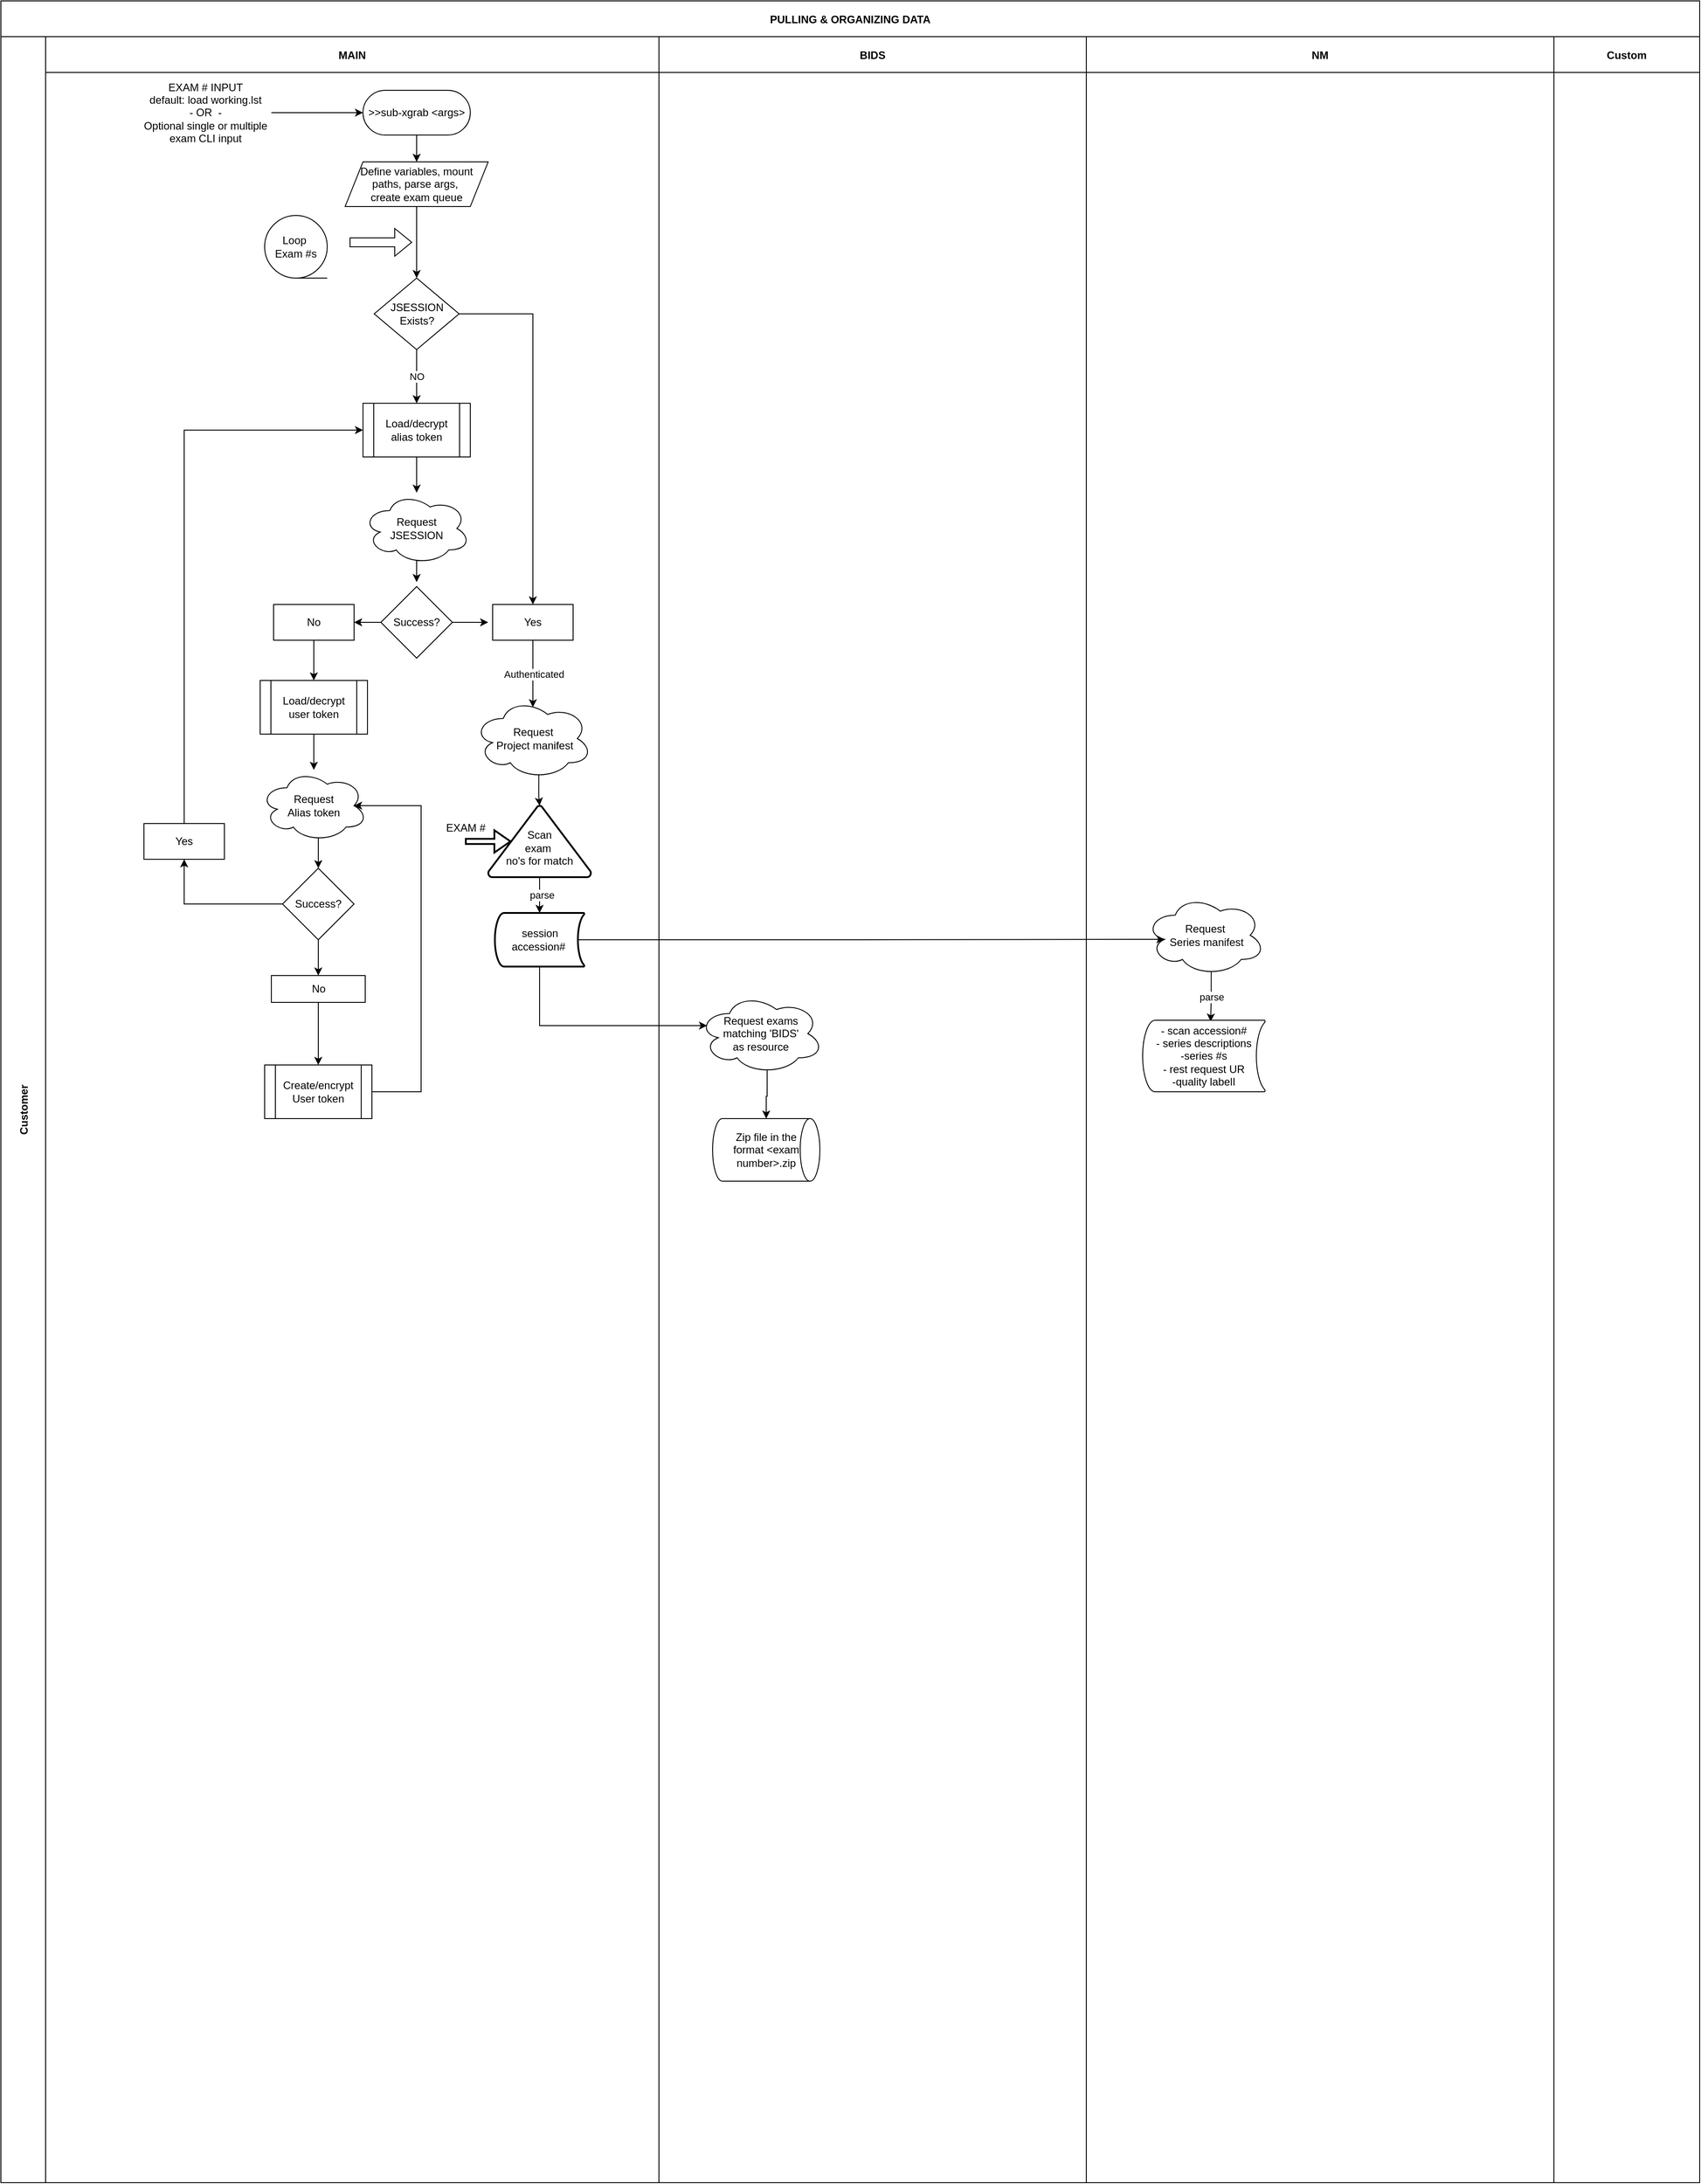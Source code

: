 <mxfile version="16.2.4" type="github">
  <diagram id="kgpKYQtTHZ0yAKxKKP6v" name="Page-1">
    <mxGraphModel dx="1087" dy="824" grid="1" gridSize="10" guides="1" tooltips="1" connect="1" arrows="1" fold="1" page="1" pageScale="1" pageWidth="850" pageHeight="1100" math="0" shadow="0">
      <root>
        <mxCell id="0" />
        <mxCell id="1" parent="0" />
        <mxCell id="3nuBFxr9cyL0pnOWT2aG-1" value="PULLING &amp; ORGANIZING DATA" style="shape=table;childLayout=tableLayout;startSize=40;collapsible=0;recursiveResize=0;expand=0;fillColor=none;fontStyle=1" parent="1" vertex="1">
          <mxGeometry x="60" y="120" width="1900" height="2440" as="geometry" />
        </mxCell>
        <mxCell id="3nuBFxr9cyL0pnOWT2aG-3" value="Customer" style="shape=tableRow;horizontal=0;swimlaneHead=0;swimlaneBody=0;top=0;left=0;bottom=0;right=0;fillColor=none;points=[[0,0.5],[1,0.5]];portConstraint=eastwest;startSize=50;collapsible=0;recursiveResize=0;expand=0;fontStyle=1;" parent="3nuBFxr9cyL0pnOWT2aG-1" vertex="1">
          <mxGeometry y="40" width="1900" height="2400" as="geometry" />
        </mxCell>
        <mxCell id="3nuBFxr9cyL0pnOWT2aG-4" value="MAIN" style="swimlane;swimlaneHead=0;swimlaneBody=0;connectable=0;fillColor=none;startSize=40;collapsible=0;recursiveResize=0;expand=0;fontStyle=1;" parent="3nuBFxr9cyL0pnOWT2aG-3" vertex="1">
          <mxGeometry x="50" width="686" height="2400" as="geometry">
            <mxRectangle width="686" height="2400" as="alternateBounds" />
          </mxGeometry>
        </mxCell>
        <mxCell id="_rgBhPT3cZbGO14gnBDn-51" style="edgeStyle=orthogonalEdgeStyle;rounded=0;orthogonalLoop=1;jettySize=auto;html=1;exitX=0.5;exitY=1;exitDx=0;exitDy=0;entryX=0.5;entryY=0;entryDx=0;entryDy=0;" edge="1" parent="3nuBFxr9cyL0pnOWT2aG-4" source="3nuBFxr9cyL0pnOWT2aG-6" target="_rgBhPT3cZbGO14gnBDn-12">
          <mxGeometry relative="1" as="geometry" />
        </mxCell>
        <mxCell id="3nuBFxr9cyL0pnOWT2aG-6" value="&amp;gt;&amp;gt;sub-xgrab &amp;lt;args&amp;gt;" style="rounded=1;whiteSpace=wrap;html=1;arcSize=50;" parent="3nuBFxr9cyL0pnOWT2aG-4" vertex="1">
          <mxGeometry x="355" y="60" width="120" height="50" as="geometry" />
        </mxCell>
        <mxCell id="_rgBhPT3cZbGO14gnBDn-71" style="edgeStyle=orthogonalEdgeStyle;rounded=0;orthogonalLoop=1;jettySize=auto;html=1;exitX=0.5;exitY=1;exitDx=0;exitDy=0;entryX=0.5;entryY=0;entryDx=0;entryDy=0;" edge="1" parent="3nuBFxr9cyL0pnOWT2aG-4" source="_rgBhPT3cZbGO14gnBDn-12" target="_rgBhPT3cZbGO14gnBDn-70">
          <mxGeometry relative="1" as="geometry" />
        </mxCell>
        <mxCell id="_rgBhPT3cZbGO14gnBDn-12" value="Define variables, mount paths, parse args,&amp;nbsp;&lt;br&gt;create exam &lt;span style=&quot;white-space: pre&quot;&gt;queue&lt;/span&gt;" style="shape=parallelogram;perimeter=parallelogramPerimeter;whiteSpace=wrap;html=1;fixedSize=1;" vertex="1" parent="3nuBFxr9cyL0pnOWT2aG-4">
          <mxGeometry x="335" y="140" width="160" height="50" as="geometry" />
        </mxCell>
        <mxCell id="_rgBhPT3cZbGO14gnBDn-17" style="edgeStyle=orthogonalEdgeStyle;rounded=0;orthogonalLoop=1;jettySize=auto;html=1;exitX=0.5;exitY=1;exitDx=0;exitDy=0;" edge="1" parent="3nuBFxr9cyL0pnOWT2aG-4" source="_rgBhPT3cZbGO14gnBDn-13" target="_rgBhPT3cZbGO14gnBDn-16">
          <mxGeometry relative="1" as="geometry" />
        </mxCell>
        <mxCell id="_rgBhPT3cZbGO14gnBDn-13" value="Load/decrypt alias token" style="shape=process;whiteSpace=wrap;html=1;backgroundOutline=1;" vertex="1" parent="3nuBFxr9cyL0pnOWT2aG-4">
          <mxGeometry x="355" y="410" width="120" height="60" as="geometry" />
        </mxCell>
        <mxCell id="_rgBhPT3cZbGO14gnBDn-25" style="edgeStyle=orthogonalEdgeStyle;rounded=0;orthogonalLoop=1;jettySize=auto;html=1;exitX=0.55;exitY=0.95;exitDx=0;exitDy=0;exitPerimeter=0;entryX=0.5;entryY=0;entryDx=0;entryDy=0;" edge="1" parent="3nuBFxr9cyL0pnOWT2aG-4" source="_rgBhPT3cZbGO14gnBDn-16">
          <mxGeometry relative="1" as="geometry">
            <mxPoint x="415" y="610" as="targetPoint" />
          </mxGeometry>
        </mxCell>
        <mxCell id="_rgBhPT3cZbGO14gnBDn-16" value="Request &lt;br&gt;JSESSION" style="ellipse;shape=cloud;whiteSpace=wrap;html=1;" vertex="1" parent="3nuBFxr9cyL0pnOWT2aG-4">
          <mxGeometry x="355" y="510" width="120" height="80" as="geometry" />
        </mxCell>
        <mxCell id="_rgBhPT3cZbGO14gnBDn-30" style="edgeStyle=orthogonalEdgeStyle;rounded=0;orthogonalLoop=1;jettySize=auto;html=1;exitX=0;exitY=0.5;exitDx=0;exitDy=0;entryX=1;entryY=0.5;entryDx=0;entryDy=0;" edge="1" parent="3nuBFxr9cyL0pnOWT2aG-4" source="_rgBhPT3cZbGO14gnBDn-26" target="_rgBhPT3cZbGO14gnBDn-29">
          <mxGeometry relative="1" as="geometry" />
        </mxCell>
        <mxCell id="_rgBhPT3cZbGO14gnBDn-38" style="edgeStyle=orthogonalEdgeStyle;rounded=0;orthogonalLoop=1;jettySize=auto;html=1;exitX=1;exitY=0.5;exitDx=0;exitDy=0;" edge="1" parent="3nuBFxr9cyL0pnOWT2aG-4" source="_rgBhPT3cZbGO14gnBDn-26">
          <mxGeometry relative="1" as="geometry">
            <mxPoint x="495" y="655" as="targetPoint" />
          </mxGeometry>
        </mxCell>
        <mxCell id="_rgBhPT3cZbGO14gnBDn-26" value="Success?" style="rhombus;whiteSpace=wrap;html=1;" vertex="1" parent="3nuBFxr9cyL0pnOWT2aG-4">
          <mxGeometry x="375" y="615" width="80" height="80" as="geometry" />
        </mxCell>
        <mxCell id="_rgBhPT3cZbGO14gnBDn-32" style="edgeStyle=orthogonalEdgeStyle;rounded=0;orthogonalLoop=1;jettySize=auto;html=1;exitX=0.5;exitY=1;exitDx=0;exitDy=0;entryX=0.5;entryY=0;entryDx=0;entryDy=0;" edge="1" parent="3nuBFxr9cyL0pnOWT2aG-4" source="_rgBhPT3cZbGO14gnBDn-29" target="_rgBhPT3cZbGO14gnBDn-31">
          <mxGeometry relative="1" as="geometry" />
        </mxCell>
        <mxCell id="_rgBhPT3cZbGO14gnBDn-29" value="No" style="rounded=0;whiteSpace=wrap;html=1;" vertex="1" parent="3nuBFxr9cyL0pnOWT2aG-4">
          <mxGeometry x="255" y="635" width="90" height="40" as="geometry" />
        </mxCell>
        <mxCell id="_rgBhPT3cZbGO14gnBDn-34" style="edgeStyle=orthogonalEdgeStyle;rounded=0;orthogonalLoop=1;jettySize=auto;html=1;exitX=0.5;exitY=1;exitDx=0;exitDy=0;" edge="1" parent="3nuBFxr9cyL0pnOWT2aG-4" source="_rgBhPT3cZbGO14gnBDn-31" target="_rgBhPT3cZbGO14gnBDn-33">
          <mxGeometry relative="1" as="geometry" />
        </mxCell>
        <mxCell id="_rgBhPT3cZbGO14gnBDn-31" value="Load/decrypt&lt;br&gt;user token" style="shape=process;whiteSpace=wrap;html=1;backgroundOutline=1;" vertex="1" parent="3nuBFxr9cyL0pnOWT2aG-4">
          <mxGeometry x="240" y="720" width="120" height="60" as="geometry" />
        </mxCell>
        <mxCell id="_rgBhPT3cZbGO14gnBDn-52" style="edgeStyle=orthogonalEdgeStyle;rounded=0;orthogonalLoop=1;jettySize=auto;html=1;exitX=0.55;exitY=0.95;exitDx=0;exitDy=0;exitPerimeter=0;entryX=0.5;entryY=0;entryDx=0;entryDy=0;" edge="1" parent="3nuBFxr9cyL0pnOWT2aG-4" source="_rgBhPT3cZbGO14gnBDn-33" target="_rgBhPT3cZbGO14gnBDn-35">
          <mxGeometry relative="1" as="geometry" />
        </mxCell>
        <mxCell id="_rgBhPT3cZbGO14gnBDn-33" value="Request&lt;br&gt;Alias token" style="ellipse;shape=cloud;whiteSpace=wrap;html=1;" vertex="1" parent="3nuBFxr9cyL0pnOWT2aG-4">
          <mxGeometry x="240" y="820" width="120" height="80" as="geometry" />
        </mxCell>
        <mxCell id="_rgBhPT3cZbGO14gnBDn-44" style="edgeStyle=orthogonalEdgeStyle;rounded=0;orthogonalLoop=1;jettySize=auto;html=1;exitX=0;exitY=0.5;exitDx=0;exitDy=0;entryX=0.5;entryY=1;entryDx=0;entryDy=0;" edge="1" parent="3nuBFxr9cyL0pnOWT2aG-4" source="_rgBhPT3cZbGO14gnBDn-35" target="_rgBhPT3cZbGO14gnBDn-40">
          <mxGeometry relative="1" as="geometry" />
        </mxCell>
        <mxCell id="_rgBhPT3cZbGO14gnBDn-54" style="edgeStyle=orthogonalEdgeStyle;rounded=0;orthogonalLoop=1;jettySize=auto;html=1;exitX=0.5;exitY=1;exitDx=0;exitDy=0;entryX=0.5;entryY=0;entryDx=0;entryDy=0;" edge="1" parent="3nuBFxr9cyL0pnOWT2aG-4" source="_rgBhPT3cZbGO14gnBDn-35" target="_rgBhPT3cZbGO14gnBDn-53">
          <mxGeometry relative="1" as="geometry" />
        </mxCell>
        <mxCell id="_rgBhPT3cZbGO14gnBDn-35" value="Success?" style="rhombus;whiteSpace=wrap;html=1;" vertex="1" parent="3nuBFxr9cyL0pnOWT2aG-4">
          <mxGeometry x="265" y="930" width="80" height="80" as="geometry" />
        </mxCell>
        <mxCell id="_rgBhPT3cZbGO14gnBDn-61" value="Authenticated" style="edgeStyle=orthogonalEdgeStyle;rounded=0;orthogonalLoop=1;jettySize=auto;html=1;exitX=0.5;exitY=1;exitDx=0;exitDy=0;" edge="1" parent="3nuBFxr9cyL0pnOWT2aG-4" source="_rgBhPT3cZbGO14gnBDn-37">
          <mxGeometry relative="1" as="geometry">
            <mxPoint x="545.0" y="750.0" as="targetPoint" />
          </mxGeometry>
        </mxCell>
        <mxCell id="_rgBhPT3cZbGO14gnBDn-37" value="Yes" style="rounded=0;whiteSpace=wrap;html=1;" vertex="1" parent="3nuBFxr9cyL0pnOWT2aG-4">
          <mxGeometry x="500" y="635" width="90" height="40" as="geometry" />
        </mxCell>
        <mxCell id="_rgBhPT3cZbGO14gnBDn-45" style="edgeStyle=orthogonalEdgeStyle;rounded=0;orthogonalLoop=1;jettySize=auto;html=1;exitX=0.5;exitY=0;exitDx=0;exitDy=0;entryX=0;entryY=0.5;entryDx=0;entryDy=0;" edge="1" parent="3nuBFxr9cyL0pnOWT2aG-4" source="_rgBhPT3cZbGO14gnBDn-40" target="_rgBhPT3cZbGO14gnBDn-13">
          <mxGeometry relative="1" as="geometry" />
        </mxCell>
        <mxCell id="_rgBhPT3cZbGO14gnBDn-40" value="Yes" style="rounded=0;whiteSpace=wrap;html=1;" vertex="1" parent="3nuBFxr9cyL0pnOWT2aG-4">
          <mxGeometry x="110" y="880" width="90" height="40" as="geometry" />
        </mxCell>
        <mxCell id="_rgBhPT3cZbGO14gnBDn-57" style="edgeStyle=orthogonalEdgeStyle;rounded=0;orthogonalLoop=1;jettySize=auto;html=1;exitX=0.5;exitY=1;exitDx=0;exitDy=0;entryX=0.5;entryY=0;entryDx=0;entryDy=0;" edge="1" parent="3nuBFxr9cyL0pnOWT2aG-4" source="_rgBhPT3cZbGO14gnBDn-53" target="_rgBhPT3cZbGO14gnBDn-55">
          <mxGeometry relative="1" as="geometry" />
        </mxCell>
        <mxCell id="_rgBhPT3cZbGO14gnBDn-53" value="No" style="rounded=0;whiteSpace=wrap;html=1;" vertex="1" parent="3nuBFxr9cyL0pnOWT2aG-4">
          <mxGeometry x="252.5" y="1050" width="105" height="30" as="geometry" />
        </mxCell>
        <mxCell id="_rgBhPT3cZbGO14gnBDn-59" style="edgeStyle=orthogonalEdgeStyle;rounded=0;orthogonalLoop=1;jettySize=auto;html=1;exitX=1;exitY=0.5;exitDx=0;exitDy=0;entryX=0.875;entryY=0.5;entryDx=0;entryDy=0;entryPerimeter=0;" edge="1" parent="3nuBFxr9cyL0pnOWT2aG-4" source="_rgBhPT3cZbGO14gnBDn-55" target="_rgBhPT3cZbGO14gnBDn-33">
          <mxGeometry relative="1" as="geometry">
            <Array as="points">
              <mxPoint x="420" y="1180" />
              <mxPoint x="420" y="860" />
            </Array>
          </mxGeometry>
        </mxCell>
        <mxCell id="_rgBhPT3cZbGO14gnBDn-55" value="Create/encrypt User token" style="shape=process;whiteSpace=wrap;html=1;backgroundOutline=1;" vertex="1" parent="3nuBFxr9cyL0pnOWT2aG-4">
          <mxGeometry x="245" y="1150" width="120" height="60" as="geometry" />
        </mxCell>
        <mxCell id="_rgBhPT3cZbGO14gnBDn-92" style="edgeStyle=orthogonalEdgeStyle;rounded=0;orthogonalLoop=1;jettySize=auto;html=1;exitX=1;exitY=0.5;exitDx=0;exitDy=0;entryX=0;entryY=0.5;entryDx=0;entryDy=0;" edge="1" parent="3nuBFxr9cyL0pnOWT2aG-4" source="_rgBhPT3cZbGO14gnBDn-10" target="3nuBFxr9cyL0pnOWT2aG-6">
          <mxGeometry relative="1" as="geometry" />
        </mxCell>
        <mxCell id="_rgBhPT3cZbGO14gnBDn-10" value="EXAM # INPUT&lt;br&gt;default: load working.lst&lt;br&gt;- OR &amp;nbsp;-&lt;br&gt;Optional single or multiple &lt;br&gt;exam CLI input" style="text;html=1;strokeColor=none;fillColor=none;align=center;verticalAlign=middle;whiteSpace=wrap;rounded=0;" vertex="1" parent="3nuBFxr9cyL0pnOWT2aG-4">
          <mxGeometry x="105" y="50" width="147.5" height="70" as="geometry" />
        </mxCell>
        <mxCell id="_rgBhPT3cZbGO14gnBDn-78" style="edgeStyle=orthogonalEdgeStyle;rounded=0;orthogonalLoop=1;jettySize=auto;html=1;exitX=0.55;exitY=0.95;exitDx=0;exitDy=0;exitPerimeter=0;" edge="1" parent="3nuBFxr9cyL0pnOWT2aG-4" source="_rgBhPT3cZbGO14gnBDn-60" target="_rgBhPT3cZbGO14gnBDn-66">
          <mxGeometry relative="1" as="geometry" />
        </mxCell>
        <mxCell id="_rgBhPT3cZbGO14gnBDn-60" value="Request&lt;br&gt;&amp;nbsp;Project manifest" style="ellipse;shape=cloud;whiteSpace=wrap;html=1;" vertex="1" parent="3nuBFxr9cyL0pnOWT2aG-4">
          <mxGeometry x="478.75" y="740" width="132.5" height="90" as="geometry" />
        </mxCell>
        <mxCell id="_rgBhPT3cZbGO14gnBDn-82" style="edgeStyle=orthogonalEdgeStyle;rounded=0;orthogonalLoop=1;jettySize=auto;html=1;exitX=0.5;exitY=1;exitDx=0;exitDy=0;exitPerimeter=0;entryX=0.5;entryY=0;entryDx=0;entryDy=0;entryPerimeter=0;" edge="1" parent="3nuBFxr9cyL0pnOWT2aG-4" source="_rgBhPT3cZbGO14gnBDn-66" target="_rgBhPT3cZbGO14gnBDn-81">
          <mxGeometry relative="1" as="geometry" />
        </mxCell>
        <mxCell id="_rgBhPT3cZbGO14gnBDn-97" value="parse" style="edgeLabel;html=1;align=center;verticalAlign=middle;resizable=0;points=[];" vertex="1" connectable="0" parent="_rgBhPT3cZbGO14gnBDn-82">
          <mxGeometry x="-0.033" y="2" relative="1" as="geometry">
            <mxPoint as="offset" />
          </mxGeometry>
        </mxCell>
        <mxCell id="_rgBhPT3cZbGO14gnBDn-66" value="&lt;br&gt;Scan &lt;br&gt;exam&amp;nbsp;&lt;br&gt;no&#39;s for&amp;nbsp;match" style="strokeWidth=2;html=1;shape=mxgraph.flowchart.extract_or_measurement;whiteSpace=wrap;" vertex="1" parent="3nuBFxr9cyL0pnOWT2aG-4">
          <mxGeometry x="495" y="860" width="115" height="80" as="geometry" />
        </mxCell>
        <mxCell id="_rgBhPT3cZbGO14gnBDn-67" value="" style="verticalLabelPosition=bottom;verticalAlign=top;html=1;strokeWidth=2;shape=mxgraph.arrows2.arrow;dy=0.77;dx=18.06;notch=0;" vertex="1" parent="3nuBFxr9cyL0pnOWT2aG-4">
          <mxGeometry x="470" y="887.5" width="50" height="25" as="geometry" />
        </mxCell>
        <mxCell id="_rgBhPT3cZbGO14gnBDn-68" value="EXAM #" style="text;html=1;strokeColor=none;fillColor=none;align=center;verticalAlign=middle;whiteSpace=wrap;rounded=0;" vertex="1" parent="3nuBFxr9cyL0pnOWT2aG-4">
          <mxGeometry x="440" y="870" width="60" height="30" as="geometry" />
        </mxCell>
        <mxCell id="_rgBhPT3cZbGO14gnBDn-72" value="NO" style="edgeStyle=orthogonalEdgeStyle;rounded=0;orthogonalLoop=1;jettySize=auto;html=1;exitX=0.5;exitY=1;exitDx=0;exitDy=0;entryX=0.5;entryY=0;entryDx=0;entryDy=0;" edge="1" parent="3nuBFxr9cyL0pnOWT2aG-4" source="_rgBhPT3cZbGO14gnBDn-70" target="_rgBhPT3cZbGO14gnBDn-13">
          <mxGeometry relative="1" as="geometry" />
        </mxCell>
        <mxCell id="_rgBhPT3cZbGO14gnBDn-73" style="edgeStyle=orthogonalEdgeStyle;rounded=0;orthogonalLoop=1;jettySize=auto;html=1;exitX=1;exitY=0.5;exitDx=0;exitDy=0;entryX=0.5;entryY=0;entryDx=0;entryDy=0;" edge="1" parent="3nuBFxr9cyL0pnOWT2aG-4" source="_rgBhPT3cZbGO14gnBDn-70" target="_rgBhPT3cZbGO14gnBDn-37">
          <mxGeometry relative="1" as="geometry" />
        </mxCell>
        <mxCell id="_rgBhPT3cZbGO14gnBDn-70" value="JSESSION&lt;br&gt;Exists?" style="rhombus;whiteSpace=wrap;html=1;" vertex="1" parent="3nuBFxr9cyL0pnOWT2aG-4">
          <mxGeometry x="367.5" y="270" width="95" height="80" as="geometry" />
        </mxCell>
        <mxCell id="_rgBhPT3cZbGO14gnBDn-76" value="" style="shape=flexArrow;endArrow=classic;html=1;rounded=0;" edge="1" parent="3nuBFxr9cyL0pnOWT2aG-4">
          <mxGeometry width="50" height="50" relative="1" as="geometry">
            <mxPoint x="340" y="230" as="sourcePoint" />
            <mxPoint x="410" y="230" as="targetPoint" />
          </mxGeometry>
        </mxCell>
        <mxCell id="_rgBhPT3cZbGO14gnBDn-77" value="Loop&amp;nbsp;&lt;br&gt;Exam #s" style="strokeWidth=1;html=1;shape=mxgraph.flowchart.sequential_data;whiteSpace=wrap;" vertex="1" parent="3nuBFxr9cyL0pnOWT2aG-4">
          <mxGeometry x="245" y="200" width="70" height="70" as="geometry" />
        </mxCell>
        <mxCell id="_rgBhPT3cZbGO14gnBDn-81" value="session&lt;br&gt;accession#&amp;nbsp;" style="strokeWidth=2;html=1;shape=mxgraph.flowchart.stored_data;whiteSpace=wrap;" vertex="1" parent="3nuBFxr9cyL0pnOWT2aG-4">
          <mxGeometry x="502.5" y="980" width="100" height="60" as="geometry" />
        </mxCell>
        <mxCell id="3nuBFxr9cyL0pnOWT2aG-8" value="BIDS" style="swimlane;swimlaneHead=0;swimlaneBody=0;connectable=0;fillColor=none;startSize=40;collapsible=0;recursiveResize=0;expand=0;fontStyle=1;" parent="3nuBFxr9cyL0pnOWT2aG-3" vertex="1">
          <mxGeometry x="736" width="478" height="2400" as="geometry">
            <mxRectangle width="478" height="2400" as="alternateBounds" />
          </mxGeometry>
        </mxCell>
        <mxCell id="_rgBhPT3cZbGO14gnBDn-100" style="edgeStyle=orthogonalEdgeStyle;rounded=0;orthogonalLoop=1;jettySize=auto;html=1;exitX=0.55;exitY=0.95;exitDx=0;exitDy=0;exitPerimeter=0;" edge="1" parent="3nuBFxr9cyL0pnOWT2aG-8" source="_rgBhPT3cZbGO14gnBDn-65" target="_rgBhPT3cZbGO14gnBDn-99">
          <mxGeometry relative="1" as="geometry" />
        </mxCell>
        <mxCell id="_rgBhPT3cZbGO14gnBDn-65" value="Request exams&lt;br&gt;matching &#39;BIDS&#39;&lt;br&gt;as resource" style="ellipse;shape=cloud;whiteSpace=wrap;html=1;" vertex="1" parent="3nuBFxr9cyL0pnOWT2aG-8">
          <mxGeometry x="44" y="1070" width="140" height="90" as="geometry" />
        </mxCell>
        <mxCell id="_rgBhPT3cZbGO14gnBDn-99" value="Zip file in the&lt;br&gt;format&amp;nbsp;&amp;lt;exam number&amp;gt;.zip" style="strokeWidth=1;html=1;shape=mxgraph.flowchart.direct_data;whiteSpace=wrap;" vertex="1" parent="3nuBFxr9cyL0pnOWT2aG-8">
          <mxGeometry x="60" y="1210" width="120" height="70" as="geometry" />
        </mxCell>
        <mxCell id="3nuBFxr9cyL0pnOWT2aG-11" value="NM" style="swimlane;swimlaneHead=0;swimlaneBody=0;connectable=0;fillColor=none;startSize=40;collapsible=0;recursiveResize=0;expand=0;fontStyle=1;" parent="3nuBFxr9cyL0pnOWT2aG-3" vertex="1">
          <mxGeometry x="1214" width="523" height="2400" as="geometry">
            <mxRectangle width="523" height="2400" as="alternateBounds" />
          </mxGeometry>
        </mxCell>
        <mxCell id="_rgBhPT3cZbGO14gnBDn-95" value="parse" style="edgeStyle=orthogonalEdgeStyle;rounded=0;orthogonalLoop=1;jettySize=auto;html=1;exitX=0.55;exitY=0.95;exitDx=0;exitDy=0;exitPerimeter=0;entryX=0.555;entryY=0.019;entryDx=0;entryDy=0;entryPerimeter=0;" edge="1" parent="3nuBFxr9cyL0pnOWT2aG-11" source="_rgBhPT3cZbGO14gnBDn-83" target="_rgBhPT3cZbGO14gnBDn-93">
          <mxGeometry relative="1" as="geometry" />
        </mxCell>
        <mxCell id="_rgBhPT3cZbGO14gnBDn-83" value="Request&lt;br&gt;&amp;nbsp;Series manifest" style="ellipse;shape=cloud;whiteSpace=wrap;html=1;" vertex="1" parent="3nuBFxr9cyL0pnOWT2aG-11">
          <mxGeometry x="66" y="960" width="134" height="90" as="geometry" />
        </mxCell>
        <mxCell id="_rgBhPT3cZbGO14gnBDn-93" value="- scan&amp;nbsp;accession#&lt;br&gt;- series descriptions&lt;br&gt;-series #s&lt;br&gt;- rest request UR&lt;br&gt;-quality labelI" style="strokeWidth=1;html=1;shape=mxgraph.flowchart.stored_data;whiteSpace=wrap;" vertex="1" parent="3nuBFxr9cyL0pnOWT2aG-11">
          <mxGeometry x="63" y="1100" width="137" height="80" as="geometry" />
        </mxCell>
        <mxCell id="_rgBhPT3cZbGO14gnBDn-5" value="Custom" style="swimlane;swimlaneHead=0;swimlaneBody=0;connectable=0;fillColor=none;startSize=40;collapsible=0;recursiveResize=0;expand=0;fontStyle=1;" vertex="1" parent="3nuBFxr9cyL0pnOWT2aG-3">
          <mxGeometry x="1737" width="163" height="2400" as="geometry">
            <mxRectangle width="163" height="2400" as="alternateBounds" />
          </mxGeometry>
        </mxCell>
        <mxCell id="_rgBhPT3cZbGO14gnBDn-86" style="edgeStyle=orthogonalEdgeStyle;rounded=0;orthogonalLoop=1;jettySize=auto;html=1;exitX=0.5;exitY=1;exitDx=0;exitDy=0;exitPerimeter=0;entryX=0.07;entryY=0.4;entryDx=0;entryDy=0;entryPerimeter=0;" edge="1" parent="3nuBFxr9cyL0pnOWT2aG-3" source="_rgBhPT3cZbGO14gnBDn-81" target="_rgBhPT3cZbGO14gnBDn-65">
          <mxGeometry relative="1" as="geometry">
            <Array as="points">
              <mxPoint x="603" y="1106" />
            </Array>
          </mxGeometry>
        </mxCell>
        <mxCell id="_rgBhPT3cZbGO14gnBDn-90" style="edgeStyle=orthogonalEdgeStyle;rounded=0;orthogonalLoop=1;jettySize=auto;html=1;exitX=0.93;exitY=0.5;exitDx=0;exitDy=0;exitPerimeter=0;entryX=0.16;entryY=0.55;entryDx=0;entryDy=0;entryPerimeter=0;" edge="1" parent="3nuBFxr9cyL0pnOWT2aG-3" source="_rgBhPT3cZbGO14gnBDn-81" target="_rgBhPT3cZbGO14gnBDn-83">
          <mxGeometry relative="1" as="geometry" />
        </mxCell>
      </root>
    </mxGraphModel>
  </diagram>
</mxfile>
